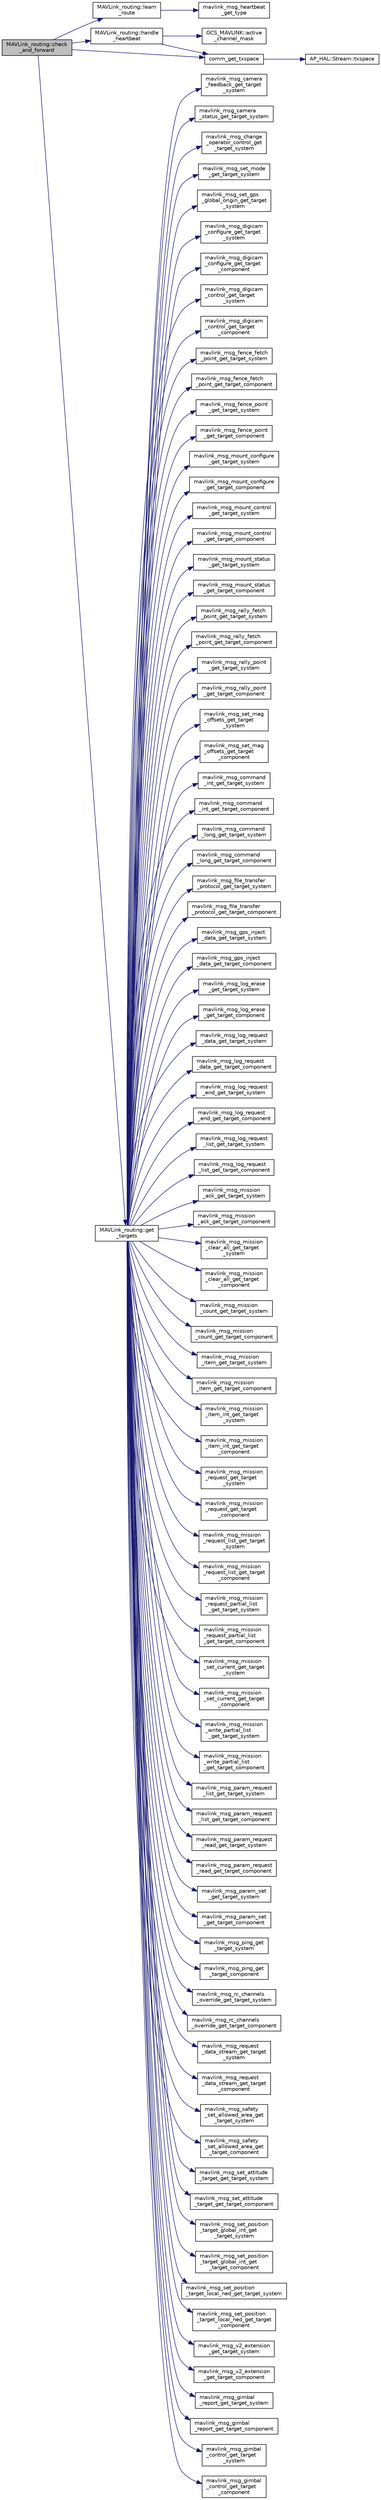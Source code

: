 digraph "MAVLink_routing::check_and_forward"
{
 // INTERACTIVE_SVG=YES
  edge [fontname="Helvetica",fontsize="10",labelfontname="Helvetica",labelfontsize="10"];
  node [fontname="Helvetica",fontsize="10",shape=record];
  rankdir="LR";
  Node1 [label="MAVLink_routing::check\l_and_forward",height=0.2,width=0.4,color="black", fillcolor="grey75", style="filled", fontcolor="black"];
  Node1 -> Node2 [color="midnightblue",fontsize="10",style="solid",fontname="Helvetica"];
  Node2 [label="MAVLink_routing::learn\l_route",height=0.2,width=0.4,color="black", fillcolor="white", style="filled",URL="$classMAVLink__routing.html#ae9e148bcc32752ecc2ba506d7f10e29e"];
  Node2 -> Node3 [color="midnightblue",fontsize="10",style="solid",fontname="Helvetica"];
  Node3 [label="mavlink_msg_heartbeat\l_get_type",height=0.2,width=0.4,color="black", fillcolor="white", style="filled",URL="$mavlink__msg__heartbeat_8h.html#a99a0915733556501550db5649f2eaede",tooltip="Send a heartbeat message. "];
  Node1 -> Node4 [color="midnightblue",fontsize="10",style="solid",fontname="Helvetica"];
  Node4 [label="MAVLink_routing::handle\l_heartbeat",height=0.2,width=0.4,color="black", fillcolor="white", style="filled",URL="$classMAVLink__routing.html#ae80b2a0d4f442fe80a7d0097da164b7e"];
  Node4 -> Node5 [color="midnightblue",fontsize="10",style="solid",fontname="Helvetica"];
  Node5 [label="GCS_MAVLINK::active\l_channel_mask",height=0.2,width=0.4,color="black", fillcolor="white", style="filled",URL="$classGCS__MAVLINK.html#acad5b4ab40c7b7486392f07193ce4190"];
  Node4 -> Node6 [color="midnightblue",fontsize="10",style="solid",fontname="Helvetica"];
  Node6 [label="comm_get_txspace",height=0.2,width=0.4,color="black", fillcolor="white", style="filled",URL="$GCS__MAVLink_8cpp.html#a2a0fd455fd37f642e9eb67373a14b7d9"];
  Node6 -> Node7 [color="midnightblue",fontsize="10",style="solid",fontname="Helvetica"];
  Node7 [label="AP_HAL::Stream::txspace",height=0.2,width=0.4,color="black", fillcolor="white", style="filled",URL="$classAP__HAL_1_1Stream.html#a7028834212873394e906bcaf7f4a06b3"];
  Node1 -> Node8 [color="midnightblue",fontsize="10",style="solid",fontname="Helvetica"];
  Node8 [label="MAVLink_routing::get\l_targets",height=0.2,width=0.4,color="black", fillcolor="white", style="filled",URL="$classMAVLink__routing.html#afca07626745616e05d03caf5a0601c2f"];
  Node8 -> Node9 [color="midnightblue",fontsize="10",style="solid",fontname="Helvetica"];
  Node9 [label="mavlink_msg_camera\l_feedback_get_target\l_system",height=0.2,width=0.4,color="black", fillcolor="white", style="filled",URL="$mavlink__msg__camera__feedback_8h.html#a49c2ed506f28a18ddfab46f2897b5b74",tooltip="Get field target_system from camera_feedback message. "];
  Node8 -> Node10 [color="midnightblue",fontsize="10",style="solid",fontname="Helvetica"];
  Node10 [label="mavlink_msg_camera\l_status_get_target_system",height=0.2,width=0.4,color="black", fillcolor="white", style="filled",URL="$mavlink__msg__camera__status_8h.html#a34770fffbaabc5a5e4537d89466730fa",tooltip="Get field target_system from camera_status message. "];
  Node8 -> Node11 [color="midnightblue",fontsize="10",style="solid",fontname="Helvetica"];
  Node11 [label="mavlink_msg_change\l_operator_control_get\l_target_system",height=0.2,width=0.4,color="black", fillcolor="white", style="filled",URL="$mavlink__msg__change__operator__control_8h.html#aaba98e48f6aacbc8cf923df0d35a326d",tooltip="Send a change_operator_control message. "];
  Node8 -> Node12 [color="midnightblue",fontsize="10",style="solid",fontname="Helvetica"];
  Node12 [label="mavlink_msg_set_mode\l_get_target_system",height=0.2,width=0.4,color="black", fillcolor="white", style="filled",URL="$mavlink__msg__set__mode_8h.html#a7d367c4cd9fadb093d9919c5bd0e7af7",tooltip="Send a set_mode message. "];
  Node8 -> Node13 [color="midnightblue",fontsize="10",style="solid",fontname="Helvetica"];
  Node13 [label="mavlink_msg_set_gps\l_global_origin_get_target\l_system",height=0.2,width=0.4,color="black", fillcolor="white", style="filled",URL="$mavlink__msg__set__gps__global__origin_8h.html#afc1f8e098c2196a04b8b60dd31cd3867",tooltip="Send a set_gps_global_origin message. "];
  Node8 -> Node14 [color="midnightblue",fontsize="10",style="solid",fontname="Helvetica"];
  Node14 [label="mavlink_msg_digicam\l_configure_get_target\l_system",height=0.2,width=0.4,color="black", fillcolor="white", style="filled",URL="$mavlink__msg__digicam__configure_8h.html#a300d209a0b32b658a8ae34a809a0f11b",tooltip="Send a digicam_configure message. "];
  Node8 -> Node15 [color="midnightblue",fontsize="10",style="solid",fontname="Helvetica"];
  Node15 [label="mavlink_msg_digicam\l_configure_get_target\l_component",height=0.2,width=0.4,color="black", fillcolor="white", style="filled",URL="$mavlink__msg__digicam__configure_8h.html#a980a5b5ca1fd62503a1eeeaf2a8d9e80",tooltip="Get field target_component from digicam_configure message. "];
  Node8 -> Node16 [color="midnightblue",fontsize="10",style="solid",fontname="Helvetica"];
  Node16 [label="mavlink_msg_digicam\l_control_get_target\l_system",height=0.2,width=0.4,color="black", fillcolor="white", style="filled",URL="$mavlink__msg__digicam__control_8h.html#a762c35a778a3d455c1e8081ffa8929fe",tooltip="Send a digicam_control message. "];
  Node8 -> Node17 [color="midnightblue",fontsize="10",style="solid",fontname="Helvetica"];
  Node17 [label="mavlink_msg_digicam\l_control_get_target\l_component",height=0.2,width=0.4,color="black", fillcolor="white", style="filled",URL="$mavlink__msg__digicam__control_8h.html#a3345b464816b38a9ea2232b2ec93e8a2",tooltip="Get field target_component from digicam_control message. "];
  Node8 -> Node18 [color="midnightblue",fontsize="10",style="solid",fontname="Helvetica"];
  Node18 [label="mavlink_msg_fence_fetch\l_point_get_target_system",height=0.2,width=0.4,color="black", fillcolor="white", style="filled",URL="$mavlink__msg__fence__fetch__point_8h.html#ae17ef65d3985229237950c129e50c903",tooltip="Send a fence_fetch_point message. "];
  Node8 -> Node19 [color="midnightblue",fontsize="10",style="solid",fontname="Helvetica"];
  Node19 [label="mavlink_msg_fence_fetch\l_point_get_target_component",height=0.2,width=0.4,color="black", fillcolor="white", style="filled",URL="$mavlink__msg__fence__fetch__point_8h.html#a5c5c1144561179bbe878489599f15b8e",tooltip="Get field target_component from fence_fetch_point message. "];
  Node8 -> Node20 [color="midnightblue",fontsize="10",style="solid",fontname="Helvetica"];
  Node20 [label="mavlink_msg_fence_point\l_get_target_system",height=0.2,width=0.4,color="black", fillcolor="white", style="filled",URL="$mavlink__msg__fence__point_8h.html#a3b63f03e7038e7c519cee1dd0c699cfd",tooltip="Send a fence_point message. "];
  Node8 -> Node21 [color="midnightblue",fontsize="10",style="solid",fontname="Helvetica"];
  Node21 [label="mavlink_msg_fence_point\l_get_target_component",height=0.2,width=0.4,color="black", fillcolor="white", style="filled",URL="$mavlink__msg__fence__point_8h.html#a73d7dab2563fc83c10c668c3e60ccc7d",tooltip="Get field target_component from fence_point message. "];
  Node8 -> Node22 [color="midnightblue",fontsize="10",style="solid",fontname="Helvetica"];
  Node22 [label="mavlink_msg_mount_configure\l_get_target_system",height=0.2,width=0.4,color="black", fillcolor="white", style="filled",URL="$mavlink__msg__mount__configure_8h.html#a21cd003519d1dd9a3dbe4a2e362b106b",tooltip="Send a mount_configure message. "];
  Node8 -> Node23 [color="midnightblue",fontsize="10",style="solid",fontname="Helvetica"];
  Node23 [label="mavlink_msg_mount_configure\l_get_target_component",height=0.2,width=0.4,color="black", fillcolor="white", style="filled",URL="$mavlink__msg__mount__configure_8h.html#a9f1bd139aabda4af4f8beeea55df73f7",tooltip="Get field target_component from mount_configure message. "];
  Node8 -> Node24 [color="midnightblue",fontsize="10",style="solid",fontname="Helvetica"];
  Node24 [label="mavlink_msg_mount_control\l_get_target_system",height=0.2,width=0.4,color="black", fillcolor="white", style="filled",URL="$mavlink__msg__mount__control_8h.html#afb792cb768907895646055da0e24d896",tooltip="Send a mount_control message. "];
  Node8 -> Node25 [color="midnightblue",fontsize="10",style="solid",fontname="Helvetica"];
  Node25 [label="mavlink_msg_mount_control\l_get_target_component",height=0.2,width=0.4,color="black", fillcolor="white", style="filled",URL="$mavlink__msg__mount__control_8h.html#aa22df514cf73c03c10200f239738d6dc",tooltip="Get field target_component from mount_control message. "];
  Node8 -> Node26 [color="midnightblue",fontsize="10",style="solid",fontname="Helvetica"];
  Node26 [label="mavlink_msg_mount_status\l_get_target_system",height=0.2,width=0.4,color="black", fillcolor="white", style="filled",URL="$mavlink__msg__mount__status_8h.html#a85282abbaba15b47dbf903cd1d7ed44f",tooltip="Send a mount_status message. "];
  Node8 -> Node27 [color="midnightblue",fontsize="10",style="solid",fontname="Helvetica"];
  Node27 [label="mavlink_msg_mount_status\l_get_target_component",height=0.2,width=0.4,color="black", fillcolor="white", style="filled",URL="$mavlink__msg__mount__status_8h.html#ac7f9afc7a1e27509403454bb0ec7b826",tooltip="Get field target_component from mount_status message. "];
  Node8 -> Node28 [color="midnightblue",fontsize="10",style="solid",fontname="Helvetica"];
  Node28 [label="mavlink_msg_rally_fetch\l_point_get_target_system",height=0.2,width=0.4,color="black", fillcolor="white", style="filled",URL="$mavlink__msg__rally__fetch__point_8h.html#a93a5eeefa12a66f59f173074f969e36b",tooltip="Send a rally_fetch_point message. "];
  Node8 -> Node29 [color="midnightblue",fontsize="10",style="solid",fontname="Helvetica"];
  Node29 [label="mavlink_msg_rally_fetch\l_point_get_target_component",height=0.2,width=0.4,color="black", fillcolor="white", style="filled",URL="$mavlink__msg__rally__fetch__point_8h.html#ab5890f4d8eb826c8730f9b31a2924188",tooltip="Get field target_component from rally_fetch_point message. "];
  Node8 -> Node30 [color="midnightblue",fontsize="10",style="solid",fontname="Helvetica"];
  Node30 [label="mavlink_msg_rally_point\l_get_target_system",height=0.2,width=0.4,color="black", fillcolor="white", style="filled",URL="$mavlink__msg__rally__point_8h.html#a0f06807a9cb49d0fb219fec2de4aefa5",tooltip="Send a rally_point message. "];
  Node8 -> Node31 [color="midnightblue",fontsize="10",style="solid",fontname="Helvetica"];
  Node31 [label="mavlink_msg_rally_point\l_get_target_component",height=0.2,width=0.4,color="black", fillcolor="white", style="filled",URL="$mavlink__msg__rally__point_8h.html#ab922dfe808f26bbfbd5eaf5597b4475f",tooltip="Get field target_component from rally_point message. "];
  Node8 -> Node32 [color="midnightblue",fontsize="10",style="solid",fontname="Helvetica"];
  Node32 [label="mavlink_msg_set_mag\l_offsets_get_target\l_system",height=0.2,width=0.4,color="black", fillcolor="white", style="filled",URL="$mavlink__msg__set__mag__offsets_8h.html#a91a71a3c880b57c0d8718744954749c2",tooltip="Send a set_mag_offsets message. "];
  Node8 -> Node33 [color="midnightblue",fontsize="10",style="solid",fontname="Helvetica"];
  Node33 [label="mavlink_msg_set_mag\l_offsets_get_target\l_component",height=0.2,width=0.4,color="black", fillcolor="white", style="filled",URL="$mavlink__msg__set__mag__offsets_8h.html#a18167f142e670b000f7b991b4e9cf9cb",tooltip="Get field target_component from set_mag_offsets message. "];
  Node8 -> Node34 [color="midnightblue",fontsize="10",style="solid",fontname="Helvetica"];
  Node34 [label="mavlink_msg_command\l_int_get_target_system",height=0.2,width=0.4,color="black", fillcolor="white", style="filled",URL="$mavlink__msg__command__int_8h.html#ac5db39be4bfbf1adbfe90bec46dbe24a",tooltip="Send a command_int message. "];
  Node8 -> Node35 [color="midnightblue",fontsize="10",style="solid",fontname="Helvetica"];
  Node35 [label="mavlink_msg_command\l_int_get_target_component",height=0.2,width=0.4,color="black", fillcolor="white", style="filled",URL="$mavlink__msg__command__int_8h.html#a41ae9b1a8ab156a2f53d7a27cbd29a6d",tooltip="Get field target_component from command_int message. "];
  Node8 -> Node36 [color="midnightblue",fontsize="10",style="solid",fontname="Helvetica"];
  Node36 [label="mavlink_msg_command\l_long_get_target_system",height=0.2,width=0.4,color="black", fillcolor="white", style="filled",URL="$mavlink__msg__command__long_8h.html#aa303ae37beaba2780bc9559c945fd01d",tooltip="Send a command_long message. "];
  Node8 -> Node37 [color="midnightblue",fontsize="10",style="solid",fontname="Helvetica"];
  Node37 [label="mavlink_msg_command\l_long_get_target_component",height=0.2,width=0.4,color="black", fillcolor="white", style="filled",URL="$mavlink__msg__command__long_8h.html#a92634cac6e4e4f42a0ac684b3b68993c",tooltip="Get field target_component from command_long message. "];
  Node8 -> Node38 [color="midnightblue",fontsize="10",style="solid",fontname="Helvetica"];
  Node38 [label="mavlink_msg_file_transfer\l_protocol_get_target_system",height=0.2,width=0.4,color="black", fillcolor="white", style="filled",URL="$mavlink__msg__file__transfer__protocol_8h.html#af70f59f270211cb4edffff2a390b677d",tooltip="Get field target_system from file_transfer_protocol message. "];
  Node8 -> Node39 [color="midnightblue",fontsize="10",style="solid",fontname="Helvetica"];
  Node39 [label="mavlink_msg_file_transfer\l_protocol_get_target_component",height=0.2,width=0.4,color="black", fillcolor="white", style="filled",URL="$mavlink__msg__file__transfer__protocol_8h.html#a156af986b66e9c0dbd4dcf32f82928fd",tooltip="Get field target_component from file_transfer_protocol message. "];
  Node8 -> Node40 [color="midnightblue",fontsize="10",style="solid",fontname="Helvetica"];
  Node40 [label="mavlink_msg_gps_inject\l_data_get_target_system",height=0.2,width=0.4,color="black", fillcolor="white", style="filled",URL="$mavlink__msg__gps__inject__data_8h.html#a3dac4d64b6a01f8253d66327cd3a41cc",tooltip="Send a gps_inject_data message. "];
  Node8 -> Node41 [color="midnightblue",fontsize="10",style="solid",fontname="Helvetica"];
  Node41 [label="mavlink_msg_gps_inject\l_data_get_target_component",height=0.2,width=0.4,color="black", fillcolor="white", style="filled",URL="$mavlink__msg__gps__inject__data_8h.html#a7541f1d1f27327011d611ca9b731bef6",tooltip="Get field target_component from gps_inject_data message. "];
  Node8 -> Node42 [color="midnightblue",fontsize="10",style="solid",fontname="Helvetica"];
  Node42 [label="mavlink_msg_log_erase\l_get_target_system",height=0.2,width=0.4,color="black", fillcolor="white", style="filled",URL="$mavlink__msg__log__erase_8h.html#a9ceb78d6683be034e40df6778bf5548f",tooltip="Send a log_erase message. "];
  Node8 -> Node43 [color="midnightblue",fontsize="10",style="solid",fontname="Helvetica"];
  Node43 [label="mavlink_msg_log_erase\l_get_target_component",height=0.2,width=0.4,color="black", fillcolor="white", style="filled",URL="$mavlink__msg__log__erase_8h.html#ad4e2e408568343966f459f19191e488a",tooltip="Get field target_component from log_erase message. "];
  Node8 -> Node44 [color="midnightblue",fontsize="10",style="solid",fontname="Helvetica"];
  Node44 [label="mavlink_msg_log_request\l_data_get_target_system",height=0.2,width=0.4,color="black", fillcolor="white", style="filled",URL="$mavlink__msg__log__request__data_8h.html#a9a68144cd3d11e5c21faea1a3bced62e",tooltip="Send a log_request_data message. "];
  Node8 -> Node45 [color="midnightblue",fontsize="10",style="solid",fontname="Helvetica"];
  Node45 [label="mavlink_msg_log_request\l_data_get_target_component",height=0.2,width=0.4,color="black", fillcolor="white", style="filled",URL="$mavlink__msg__log__request__data_8h.html#a1234a00f78251fe9077ac48b8aa0289c",tooltip="Get field target_component from log_request_data message. "];
  Node8 -> Node46 [color="midnightblue",fontsize="10",style="solid",fontname="Helvetica"];
  Node46 [label="mavlink_msg_log_request\l_end_get_target_system",height=0.2,width=0.4,color="black", fillcolor="white", style="filled",URL="$mavlink__msg__log__request__end_8h.html#a50db82f0dddb1868e4e4cdfa68106153",tooltip="Send a log_request_end message. "];
  Node8 -> Node47 [color="midnightblue",fontsize="10",style="solid",fontname="Helvetica"];
  Node47 [label="mavlink_msg_log_request\l_end_get_target_component",height=0.2,width=0.4,color="black", fillcolor="white", style="filled",URL="$mavlink__msg__log__request__end_8h.html#a9a60f7d55a41077c0757d5122f98eda1",tooltip="Get field target_component from log_request_end message. "];
  Node8 -> Node48 [color="midnightblue",fontsize="10",style="solid",fontname="Helvetica"];
  Node48 [label="mavlink_msg_log_request\l_list_get_target_system",height=0.2,width=0.4,color="black", fillcolor="white", style="filled",URL="$mavlink__msg__log__request__list_8h.html#ad7f54a7b637017ae3e9224d555d26d54",tooltip="Send a log_request_list message. "];
  Node8 -> Node49 [color="midnightblue",fontsize="10",style="solid",fontname="Helvetica"];
  Node49 [label="mavlink_msg_log_request\l_list_get_target_component",height=0.2,width=0.4,color="black", fillcolor="white", style="filled",URL="$mavlink__msg__log__request__list_8h.html#ad3d66e99a97876cbe6a7697d845157a9",tooltip="Get field target_component from log_request_list message. "];
  Node8 -> Node50 [color="midnightblue",fontsize="10",style="solid",fontname="Helvetica"];
  Node50 [label="mavlink_msg_mission\l_ack_get_target_system",height=0.2,width=0.4,color="black", fillcolor="white", style="filled",URL="$mavlink__msg__mission__ack_8h.html#a5bdbdf804e9b4c52b95d62b620026ff6",tooltip="Send a mission_ack message. "];
  Node8 -> Node51 [color="midnightblue",fontsize="10",style="solid",fontname="Helvetica"];
  Node51 [label="mavlink_msg_mission\l_ack_get_target_component",height=0.2,width=0.4,color="black", fillcolor="white", style="filled",URL="$mavlink__msg__mission__ack_8h.html#a3464f39a8ef4feb464e7db76f5961caf",tooltip="Get field target_component from mission_ack message. "];
  Node8 -> Node52 [color="midnightblue",fontsize="10",style="solid",fontname="Helvetica"];
  Node52 [label="mavlink_msg_mission\l_clear_all_get_target\l_system",height=0.2,width=0.4,color="black", fillcolor="white", style="filled",URL="$mavlink__msg__mission__clear__all_8h.html#ad99d22830d5759f3c814f350ba5f6412",tooltip="Send a mission_clear_all message. "];
  Node8 -> Node53 [color="midnightblue",fontsize="10",style="solid",fontname="Helvetica"];
  Node53 [label="mavlink_msg_mission\l_clear_all_get_target\l_component",height=0.2,width=0.4,color="black", fillcolor="white", style="filled",URL="$mavlink__msg__mission__clear__all_8h.html#aca378d4b568f4980615bf2b0877a4d6c",tooltip="Get field target_component from mission_clear_all message. "];
  Node8 -> Node54 [color="midnightblue",fontsize="10",style="solid",fontname="Helvetica"];
  Node54 [label="mavlink_msg_mission\l_count_get_target_system",height=0.2,width=0.4,color="black", fillcolor="white", style="filled",URL="$mavlink__msg__mission__count_8h.html#a500da310e43c813a47ee71e2387b8a0a",tooltip="Send a mission_count message. "];
  Node8 -> Node55 [color="midnightblue",fontsize="10",style="solid",fontname="Helvetica"];
  Node55 [label="mavlink_msg_mission\l_count_get_target_component",height=0.2,width=0.4,color="black", fillcolor="white", style="filled",URL="$mavlink__msg__mission__count_8h.html#a0f68825d53753bf9db735c8b4902390c",tooltip="Get field target_component from mission_count message. "];
  Node8 -> Node56 [color="midnightblue",fontsize="10",style="solid",fontname="Helvetica"];
  Node56 [label="mavlink_msg_mission\l_item_get_target_system",height=0.2,width=0.4,color="black", fillcolor="white", style="filled",URL="$mavlink__msg__mission__item_8h.html#a73255c850c32f5dfd03813dd3002a0d5",tooltip="Send a mission_item message. "];
  Node8 -> Node57 [color="midnightblue",fontsize="10",style="solid",fontname="Helvetica"];
  Node57 [label="mavlink_msg_mission\l_item_get_target_component",height=0.2,width=0.4,color="black", fillcolor="white", style="filled",URL="$mavlink__msg__mission__item_8h.html#a7addfced1b504d2383aa995a5944bfbd",tooltip="Get field target_component from mission_item message. "];
  Node8 -> Node58 [color="midnightblue",fontsize="10",style="solid",fontname="Helvetica"];
  Node58 [label="mavlink_msg_mission\l_item_int_get_target\l_system",height=0.2,width=0.4,color="black", fillcolor="white", style="filled",URL="$mavlink__msg__mission__item__int_8h.html#a0108f2d98ad995481fa09388d69d799d",tooltip="Send a mission_item_int message. "];
  Node8 -> Node59 [color="midnightblue",fontsize="10",style="solid",fontname="Helvetica"];
  Node59 [label="mavlink_msg_mission\l_item_int_get_target\l_component",height=0.2,width=0.4,color="black", fillcolor="white", style="filled",URL="$mavlink__msg__mission__item__int_8h.html#abd354799b278738d8a158f1e456f1713",tooltip="Get field target_component from mission_item_int message. "];
  Node8 -> Node60 [color="midnightblue",fontsize="10",style="solid",fontname="Helvetica"];
  Node60 [label="mavlink_msg_mission\l_request_get_target\l_system",height=0.2,width=0.4,color="black", fillcolor="white", style="filled",URL="$mavlink__msg__mission__request_8h.html#a073159e928d0401d9ece31d872c2be28",tooltip="Send a mission_request message. "];
  Node8 -> Node61 [color="midnightblue",fontsize="10",style="solid",fontname="Helvetica"];
  Node61 [label="mavlink_msg_mission\l_request_get_target\l_component",height=0.2,width=0.4,color="black", fillcolor="white", style="filled",URL="$mavlink__msg__mission__request_8h.html#aa9c7b0689129852adc745dc95d5294e1",tooltip="Get field target_component from mission_request message. "];
  Node8 -> Node62 [color="midnightblue",fontsize="10",style="solid",fontname="Helvetica"];
  Node62 [label="mavlink_msg_mission\l_request_list_get_target\l_system",height=0.2,width=0.4,color="black", fillcolor="white", style="filled",URL="$mavlink__msg__mission__request__list_8h.html#a1e2b7c75c839c0e54ca73862cc24703f",tooltip="Send a mission_request_list message. "];
  Node8 -> Node63 [color="midnightblue",fontsize="10",style="solid",fontname="Helvetica"];
  Node63 [label="mavlink_msg_mission\l_request_list_get_target\l_component",height=0.2,width=0.4,color="black", fillcolor="white", style="filled",URL="$mavlink__msg__mission__request__list_8h.html#a1b007d0eb1349b6a12cbd1894e58106c",tooltip="Get field target_component from mission_request_list message. "];
  Node8 -> Node64 [color="midnightblue",fontsize="10",style="solid",fontname="Helvetica"];
  Node64 [label="mavlink_msg_mission\l_request_partial_list\l_get_target_system",height=0.2,width=0.4,color="black", fillcolor="white", style="filled",URL="$mavlink__msg__mission__request__partial__list_8h.html#a25a448273be26810c78065bd096969d0",tooltip="Send a mission_request_partial_list message. "];
  Node8 -> Node65 [color="midnightblue",fontsize="10",style="solid",fontname="Helvetica"];
  Node65 [label="mavlink_msg_mission\l_request_partial_list\l_get_target_component",height=0.2,width=0.4,color="black", fillcolor="white", style="filled",URL="$mavlink__msg__mission__request__partial__list_8h.html#aa34097523fb6d6b36e28c92c3ad546f8",tooltip="Get field target_component from mission_request_partial_list message. "];
  Node8 -> Node66 [color="midnightblue",fontsize="10",style="solid",fontname="Helvetica"];
  Node66 [label="mavlink_msg_mission\l_set_current_get_target\l_system",height=0.2,width=0.4,color="black", fillcolor="white", style="filled",URL="$mavlink__msg__mission__set__current_8h.html#a8f8267540cc78d6a887bc7ac91a9a908",tooltip="Send a mission_set_current message. "];
  Node8 -> Node67 [color="midnightblue",fontsize="10",style="solid",fontname="Helvetica"];
  Node67 [label="mavlink_msg_mission\l_set_current_get_target\l_component",height=0.2,width=0.4,color="black", fillcolor="white", style="filled",URL="$mavlink__msg__mission__set__current_8h.html#a4e6f75dab7034b548ad8b744d4771a1d",tooltip="Get field target_component from mission_set_current message. "];
  Node8 -> Node68 [color="midnightblue",fontsize="10",style="solid",fontname="Helvetica"];
  Node68 [label="mavlink_msg_mission\l_write_partial_list\l_get_target_system",height=0.2,width=0.4,color="black", fillcolor="white", style="filled",URL="$mavlink__msg__mission__write__partial__list_8h.html#a87d1b4f913c43c842dbea35d2596350a",tooltip="Send a mission_write_partial_list message. "];
  Node8 -> Node69 [color="midnightblue",fontsize="10",style="solid",fontname="Helvetica"];
  Node69 [label="mavlink_msg_mission\l_write_partial_list\l_get_target_component",height=0.2,width=0.4,color="black", fillcolor="white", style="filled",URL="$mavlink__msg__mission__write__partial__list_8h.html#a756c4a889c90b0a9e939a5ef6e723fb7",tooltip="Get field target_component from mission_write_partial_list message. "];
  Node8 -> Node70 [color="midnightblue",fontsize="10",style="solid",fontname="Helvetica"];
  Node70 [label="mavlink_msg_param_request\l_list_get_target_system",height=0.2,width=0.4,color="black", fillcolor="white", style="filled",URL="$mavlink__msg__param__request__list_8h.html#a375108340a4c741a85d65fbb9e7ee31d",tooltip="Send a param_request_list message. "];
  Node8 -> Node71 [color="midnightblue",fontsize="10",style="solid",fontname="Helvetica"];
  Node71 [label="mavlink_msg_param_request\l_list_get_target_component",height=0.2,width=0.4,color="black", fillcolor="white", style="filled",URL="$mavlink__msg__param__request__list_8h.html#aceb0279028acc3383f70b071df862d53",tooltip="Get field target_component from param_request_list message. "];
  Node8 -> Node72 [color="midnightblue",fontsize="10",style="solid",fontname="Helvetica"];
  Node72 [label="mavlink_msg_param_request\l_read_get_target_system",height=0.2,width=0.4,color="black", fillcolor="white", style="filled",URL="$mavlink__msg__param__request__read_8h.html#adbafb04961147bb204aa743abdebb2e8",tooltip="Send a param_request_read message. "];
  Node8 -> Node73 [color="midnightblue",fontsize="10",style="solid",fontname="Helvetica"];
  Node73 [label="mavlink_msg_param_request\l_read_get_target_component",height=0.2,width=0.4,color="black", fillcolor="white", style="filled",URL="$mavlink__msg__param__request__read_8h.html#a9c132ad4fe22a20e6980b35563c676f6",tooltip="Get field target_component from param_request_read message. "];
  Node8 -> Node74 [color="midnightblue",fontsize="10",style="solid",fontname="Helvetica"];
  Node74 [label="mavlink_msg_param_set\l_get_target_system",height=0.2,width=0.4,color="black", fillcolor="white", style="filled",URL="$mavlink__msg__param__set_8h.html#a80cd2200ce339fcabaa39c6a458bf97e",tooltip="Send a param_set message. "];
  Node8 -> Node75 [color="midnightblue",fontsize="10",style="solid",fontname="Helvetica"];
  Node75 [label="mavlink_msg_param_set\l_get_target_component",height=0.2,width=0.4,color="black", fillcolor="white", style="filled",URL="$mavlink__msg__param__set_8h.html#a9913acc808d1826498a373ee28ef829b",tooltip="Get field target_component from param_set message. "];
  Node8 -> Node76 [color="midnightblue",fontsize="10",style="solid",fontname="Helvetica"];
  Node76 [label="mavlink_msg_ping_get\l_target_system",height=0.2,width=0.4,color="black", fillcolor="white", style="filled",URL="$mavlink__msg__ping_8h.html#ab426aa49db73be9972e7dae0deb3e64a",tooltip="Get field target_system from ping message. "];
  Node8 -> Node77 [color="midnightblue",fontsize="10",style="solid",fontname="Helvetica"];
  Node77 [label="mavlink_msg_ping_get\l_target_component",height=0.2,width=0.4,color="black", fillcolor="white", style="filled",URL="$mavlink__msg__ping_8h.html#a8156363d6d8655bfd26f4eff5682117a",tooltip="Get field target_component from ping message. "];
  Node8 -> Node78 [color="midnightblue",fontsize="10",style="solid",fontname="Helvetica"];
  Node78 [label="mavlink_msg_rc_channels\l_override_get_target_system",height=0.2,width=0.4,color="black", fillcolor="white", style="filled",URL="$mavlink__msg__rc__channels__override_8h.html#aeaf13cba492c8e7f9028f24e2c1bc18f",tooltip="Send a rc_channels_override message. "];
  Node8 -> Node79 [color="midnightblue",fontsize="10",style="solid",fontname="Helvetica"];
  Node79 [label="mavlink_msg_rc_channels\l_override_get_target_component",height=0.2,width=0.4,color="black", fillcolor="white", style="filled",URL="$mavlink__msg__rc__channels__override_8h.html#a22b8772986ae6334ad757b8d650a4e8e",tooltip="Get field target_component from rc_channels_override message. "];
  Node8 -> Node80 [color="midnightblue",fontsize="10",style="solid",fontname="Helvetica"];
  Node80 [label="mavlink_msg_request\l_data_stream_get_target\l_system",height=0.2,width=0.4,color="black", fillcolor="white", style="filled",URL="$mavlink__msg__request__data__stream_8h.html#ab8d7d85386505484c7842677d67bf024",tooltip="Send a request_data_stream message. "];
  Node8 -> Node81 [color="midnightblue",fontsize="10",style="solid",fontname="Helvetica"];
  Node81 [label="mavlink_msg_request\l_data_stream_get_target\l_component",height=0.2,width=0.4,color="black", fillcolor="white", style="filled",URL="$mavlink__msg__request__data__stream_8h.html#a5bb35db644a769c6a6a872fff2659985",tooltip="Get field target_component from request_data_stream message. "];
  Node8 -> Node82 [color="midnightblue",fontsize="10",style="solid",fontname="Helvetica"];
  Node82 [label="mavlink_msg_safety\l_set_allowed_area_get\l_target_system",height=0.2,width=0.4,color="black", fillcolor="white", style="filled",URL="$mavlink__msg__safety__set__allowed__area_8h.html#a90beb6b8f42e58e351816526b92206d9",tooltip="Send a safety_set_allowed_area message. "];
  Node8 -> Node83 [color="midnightblue",fontsize="10",style="solid",fontname="Helvetica"];
  Node83 [label="mavlink_msg_safety\l_set_allowed_area_get\l_target_component",height=0.2,width=0.4,color="black", fillcolor="white", style="filled",URL="$mavlink__msg__safety__set__allowed__area_8h.html#a8b8cddbccfd44fd7641372ff818b4543",tooltip="Get field target_component from safety_set_allowed_area message. "];
  Node8 -> Node84 [color="midnightblue",fontsize="10",style="solid",fontname="Helvetica"];
  Node84 [label="mavlink_msg_set_attitude\l_target_get_target_system",height=0.2,width=0.4,color="black", fillcolor="white", style="filled",URL="$mavlink__msg__set__attitude__target_8h.html#a4526670adfbdac1846ab084e5d2e3b52",tooltip="Get field target_system from set_attitude_target message. "];
  Node8 -> Node85 [color="midnightblue",fontsize="10",style="solid",fontname="Helvetica"];
  Node85 [label="mavlink_msg_set_attitude\l_target_get_target_component",height=0.2,width=0.4,color="black", fillcolor="white", style="filled",URL="$mavlink__msg__set__attitude__target_8h.html#ae2f610158f9547edb6b301b29f7fa3df",tooltip="Get field target_component from set_attitude_target message. "];
  Node8 -> Node86 [color="midnightblue",fontsize="10",style="solid",fontname="Helvetica"];
  Node86 [label="mavlink_msg_set_position\l_target_global_int_get\l_target_system",height=0.2,width=0.4,color="black", fillcolor="white", style="filled",URL="$mavlink__msg__set__position__target__global__int_8h.html#a35af3722b651e8d82a9ac4aeda7d6647",tooltip="Get field target_system from set_position_target_global_int message. "];
  Node8 -> Node87 [color="midnightblue",fontsize="10",style="solid",fontname="Helvetica"];
  Node87 [label="mavlink_msg_set_position\l_target_global_int_get\l_target_component",height=0.2,width=0.4,color="black", fillcolor="white", style="filled",URL="$mavlink__msg__set__position__target__global__int_8h.html#a0d497ab3dda601ec07006fe786cf9492",tooltip="Get field target_component from set_position_target_global_int message. "];
  Node8 -> Node88 [color="midnightblue",fontsize="10",style="solid",fontname="Helvetica"];
  Node88 [label="mavlink_msg_set_position\l_target_local_ned_get_target_system",height=0.2,width=0.4,color="black", fillcolor="white", style="filled",URL="$mavlink__msg__set__position__target__local__ned_8h.html#a6d103bc762933d397cfd48bd992cba4a",tooltip="Get field target_system from set_position_target_local_ned message. "];
  Node8 -> Node89 [color="midnightblue",fontsize="10",style="solid",fontname="Helvetica"];
  Node89 [label="mavlink_msg_set_position\l_target_local_ned_get_target\l_component",height=0.2,width=0.4,color="black", fillcolor="white", style="filled",URL="$mavlink__msg__set__position__target__local__ned_8h.html#aacf6af2866a678a3afd3c026a2d9705c",tooltip="Get field target_component from set_position_target_local_ned message. "];
  Node8 -> Node90 [color="midnightblue",fontsize="10",style="solid",fontname="Helvetica"];
  Node90 [label="mavlink_msg_v2_extension\l_get_target_system",height=0.2,width=0.4,color="black", fillcolor="white", style="filled",URL="$mavlink__msg__v2__extension_8h.html#a8b5278f51f4e434a4987b48e3866655b",tooltip="Get field target_system from v2_extension message. "];
  Node8 -> Node91 [color="midnightblue",fontsize="10",style="solid",fontname="Helvetica"];
  Node91 [label="mavlink_msg_v2_extension\l_get_target_component",height=0.2,width=0.4,color="black", fillcolor="white", style="filled",URL="$mavlink__msg__v2__extension_8h.html#a235a37ec3f3c80c6e8a7d66e342ce61a",tooltip="Get field target_component from v2_extension message. "];
  Node8 -> Node92 [color="midnightblue",fontsize="10",style="solid",fontname="Helvetica"];
  Node92 [label="mavlink_msg_gimbal\l_report_get_target_system",height=0.2,width=0.4,color="black", fillcolor="white", style="filled",URL="$mavlink__msg__gimbal__report_8h.html#a880bd0ac4bd617357a2c9984c799d60d",tooltip="Send a gimbal_report message. "];
  Node8 -> Node93 [color="midnightblue",fontsize="10",style="solid",fontname="Helvetica"];
  Node93 [label="mavlink_msg_gimbal\l_report_get_target_component",height=0.2,width=0.4,color="black", fillcolor="white", style="filled",URL="$mavlink__msg__gimbal__report_8h.html#a9117e7dd4589ca41fd7141b1a6c37a71",tooltip="Get field target_component from gimbal_report message. "];
  Node8 -> Node94 [color="midnightblue",fontsize="10",style="solid",fontname="Helvetica"];
  Node94 [label="mavlink_msg_gimbal\l_control_get_target\l_system",height=0.2,width=0.4,color="black", fillcolor="white", style="filled",URL="$mavlink__msg__gimbal__control_8h.html#a42874b6a45f8c2392bdc99e808b1ff2e",tooltip="Send a gimbal_control message. "];
  Node8 -> Node95 [color="midnightblue",fontsize="10",style="solid",fontname="Helvetica"];
  Node95 [label="mavlink_msg_gimbal\l_control_get_target\l_component",height=0.2,width=0.4,color="black", fillcolor="white", style="filled",URL="$mavlink__msg__gimbal__control_8h.html#a752e26e69a582e96194bb237c942ec2f",tooltip="Get field target_component from gimbal_control message. "];
  Node1 -> Node6 [color="midnightblue",fontsize="10",style="solid",fontname="Helvetica"];
}
